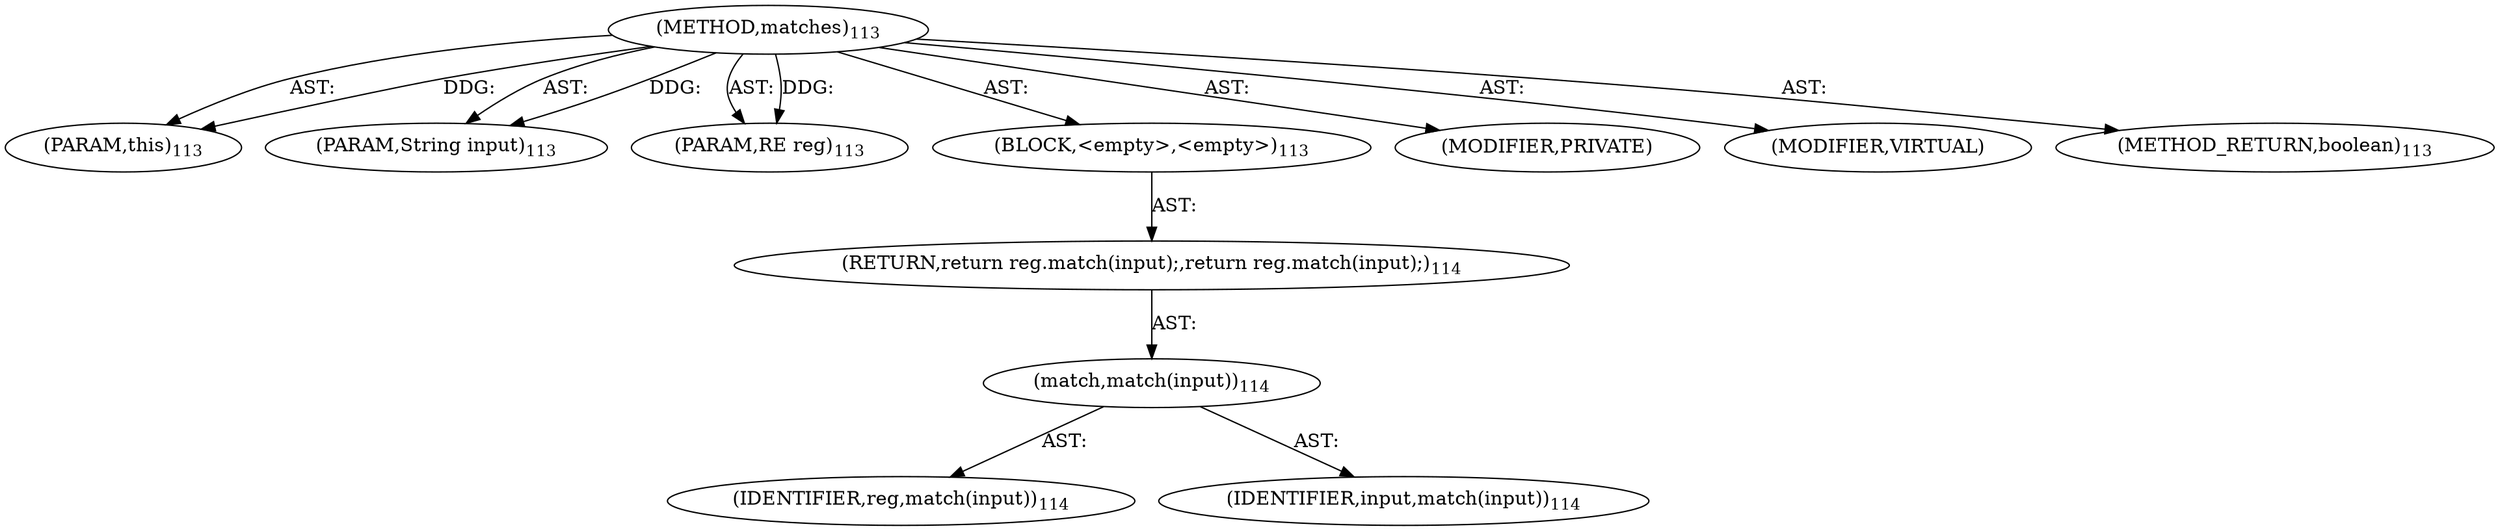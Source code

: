 digraph "matches" {  
"111669149701" [label = <(METHOD,matches)<SUB>113</SUB>> ]
"115964117004" [label = <(PARAM,this)<SUB>113</SUB>> ]
"115964117005" [label = <(PARAM,String input)<SUB>113</SUB>> ]
"115964117006" [label = <(PARAM,RE reg)<SUB>113</SUB>> ]
"25769803784" [label = <(BLOCK,&lt;empty&gt;,&lt;empty&gt;)<SUB>113</SUB>> ]
"146028888068" [label = <(RETURN,return reg.match(input);,return reg.match(input);)<SUB>114</SUB>> ]
"30064771089" [label = <(match,match(input))<SUB>114</SUB>> ]
"68719476762" [label = <(IDENTIFIER,reg,match(input))<SUB>114</SUB>> ]
"68719476763" [label = <(IDENTIFIER,input,match(input))<SUB>114</SUB>> ]
"133143986187" [label = <(MODIFIER,PRIVATE)> ]
"133143986188" [label = <(MODIFIER,VIRTUAL)> ]
"128849018885" [label = <(METHOD_RETURN,boolean)<SUB>113</SUB>> ]
  "111669149701" -> "115964117004"  [ label = "AST: "] 
  "111669149701" -> "115964117005"  [ label = "AST: "] 
  "111669149701" -> "115964117006"  [ label = "AST: "] 
  "111669149701" -> "25769803784"  [ label = "AST: "] 
  "111669149701" -> "133143986187"  [ label = "AST: "] 
  "111669149701" -> "133143986188"  [ label = "AST: "] 
  "111669149701" -> "128849018885"  [ label = "AST: "] 
  "25769803784" -> "146028888068"  [ label = "AST: "] 
  "146028888068" -> "30064771089"  [ label = "AST: "] 
  "30064771089" -> "68719476762"  [ label = "AST: "] 
  "30064771089" -> "68719476763"  [ label = "AST: "] 
  "111669149701" -> "115964117004"  [ label = "DDG: "] 
  "111669149701" -> "115964117005"  [ label = "DDG: "] 
  "111669149701" -> "115964117006"  [ label = "DDG: "] 
}

